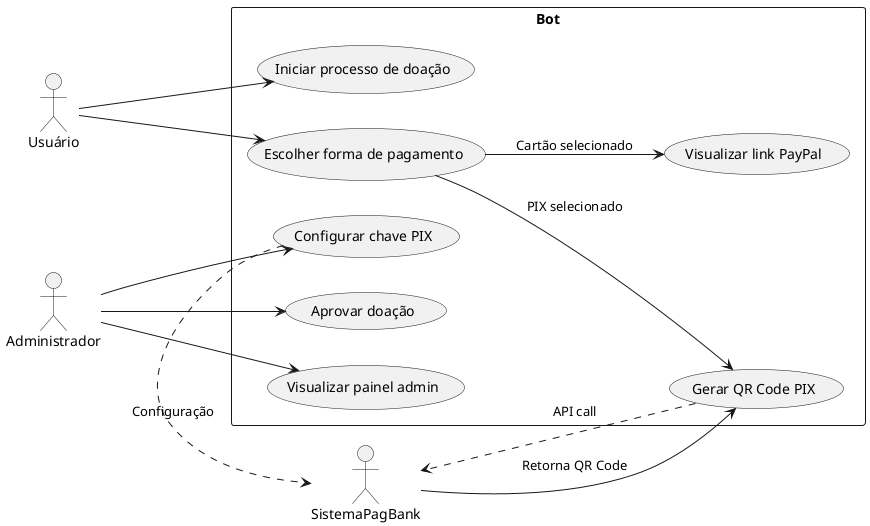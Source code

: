 @startuml casodeuso
left to right direction
skinparam monochrome true

actor Usuário
actor Administrador
actor SistemaPagBank

rectangle Bot {
  usecase "Iniciar processo de doação" as UC1
  usecase "Escolher forma de pagamento" as UC2
  usecase "Gerar QR Code PIX" as UC3
  usecase "Visualizar link PayPal" as UC4
  usecase "Configurar chave PIX" as UC5
  usecase "Aprovar doação" as UC6
  usecase "Visualizar painel admin" as UC7
}

Usuário --> UC1
Usuário --> UC2
UC2 --> UC3 : PIX selecionado
UC2 --> UC4 : Cartão selecionado
SistemaPagBank --> UC3 : Retorna QR Code

Administrador --> UC5
Administrador --> UC6
Administrador --> UC7

UC3 .> SistemaPagBank : API call
UC5 .> SistemaPagBank : Configuração

@enduml